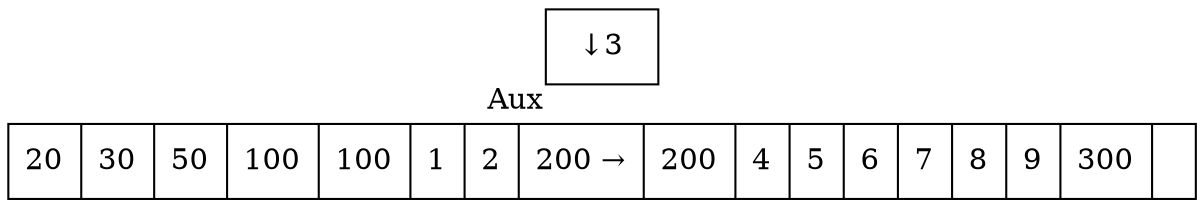 digraph G{ node [shape = record ];
 rankdir=LR;X[label="{ 20|30|50|100|100|1|2|200 → |200|4|5|6|7|8|9|300|}"]
2[label=" { ↓ 3}"xlabel="Aux"]
}
